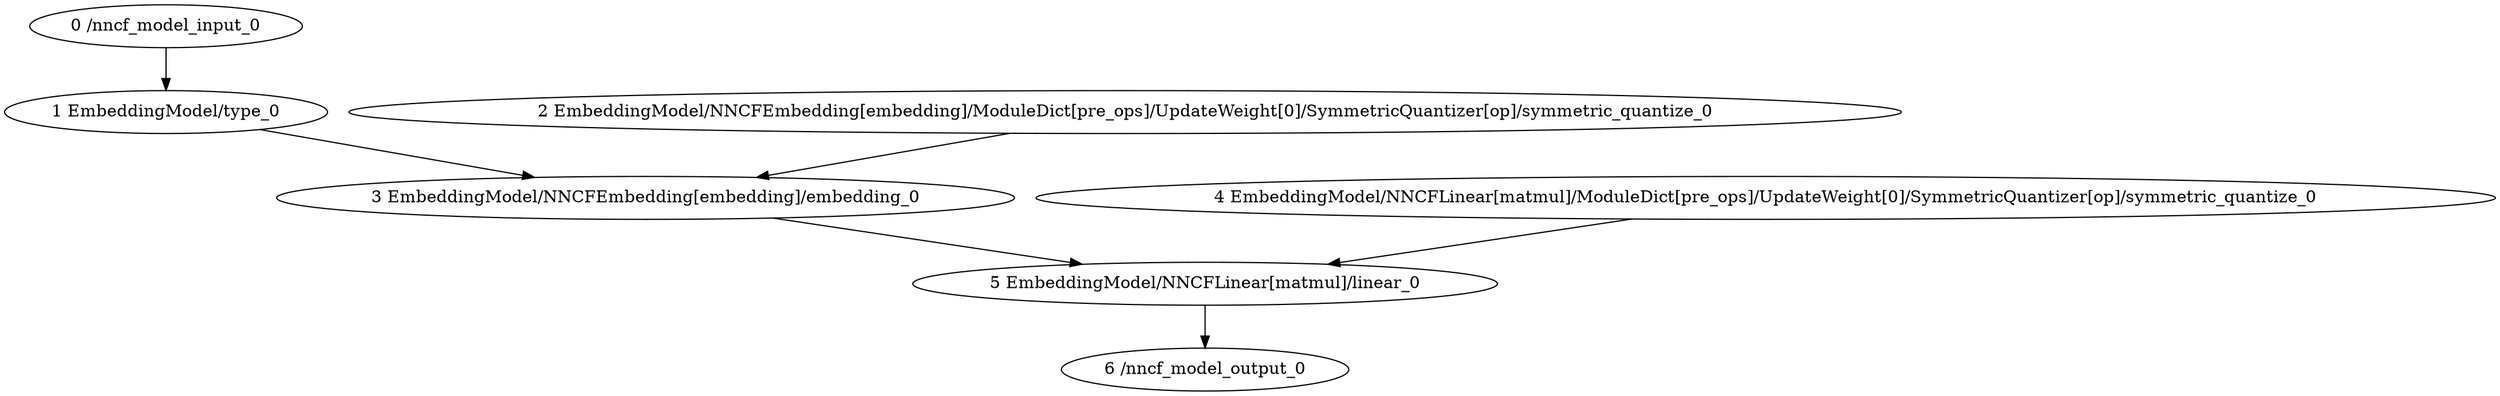 strict digraph  {
"0 /nncf_model_input_0" [id=0, type=nncf_model_input];
"1 EmbeddingModel/type_0" [id=1, type=type];
"2 EmbeddingModel/NNCFEmbedding[embedding]/ModuleDict[pre_ops]/UpdateWeight[0]/SymmetricQuantizer[op]/symmetric_quantize_0" [id=2, type=symmetric_quantize];
"3 EmbeddingModel/NNCFEmbedding[embedding]/embedding_0" [id=3, type=embedding];
"4 EmbeddingModel/NNCFLinear[matmul]/ModuleDict[pre_ops]/UpdateWeight[0]/SymmetricQuantizer[op]/symmetric_quantize_0" [id=4, type=symmetric_quantize];
"5 EmbeddingModel/NNCFLinear[matmul]/linear_0" [id=5, type=linear];
"6 /nncf_model_output_0" [id=6, type=nncf_model_output];
"0 /nncf_model_input_0" -> "1 EmbeddingModel/type_0";
"1 EmbeddingModel/type_0" -> "3 EmbeddingModel/NNCFEmbedding[embedding]/embedding_0";
"2 EmbeddingModel/NNCFEmbedding[embedding]/ModuleDict[pre_ops]/UpdateWeight[0]/SymmetricQuantizer[op]/symmetric_quantize_0" -> "3 EmbeddingModel/NNCFEmbedding[embedding]/embedding_0";
"3 EmbeddingModel/NNCFEmbedding[embedding]/embedding_0" -> "5 EmbeddingModel/NNCFLinear[matmul]/linear_0";
"4 EmbeddingModel/NNCFLinear[matmul]/ModuleDict[pre_ops]/UpdateWeight[0]/SymmetricQuantizer[op]/symmetric_quantize_0" -> "5 EmbeddingModel/NNCFLinear[matmul]/linear_0";
"5 EmbeddingModel/NNCFLinear[matmul]/linear_0" -> "6 /nncf_model_output_0";
}

